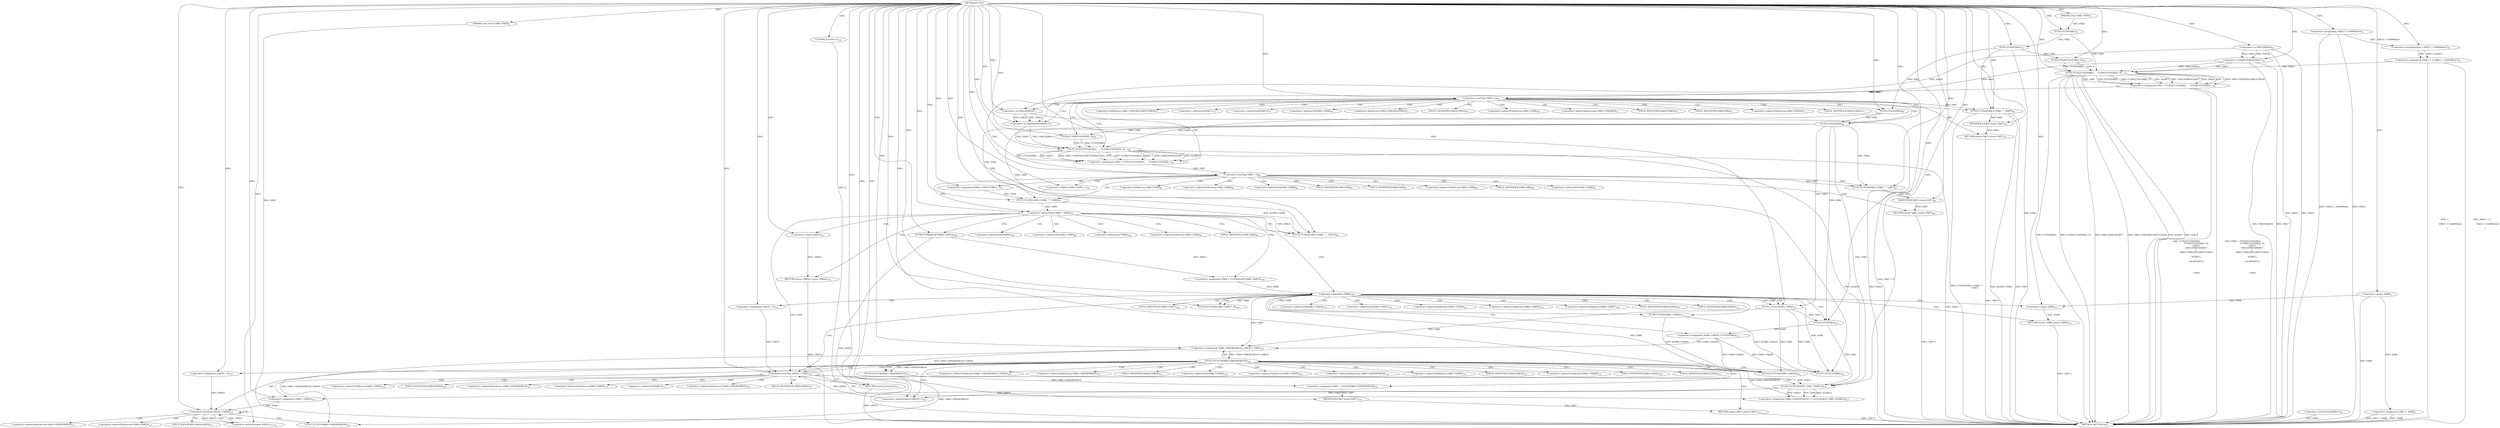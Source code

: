 digraph "FUN1" {  
"8" [label = <(METHOD,FUN1)<SUB>1</SUB>> ]
"257" [label = <(METHOD_RETURN,int)<SUB>1</SUB>> ]
"9" [label = <(PARAM,struct VAR1 *VAR2)<SUB>1</SUB>> ]
"10" [label = <(PARAM,const struct VAR3 *VAR4)<SUB>2</SUB>> ]
"14" [label = <(&lt;operator&gt;.assignment,VAR7 = -VAR8)<SUB>5</SUB>> ]
"21" [label = <(&lt;operator&gt;.assignment,VAR11 = {

		.VAR12 = 0x0000beef,

	})<SUB>8</SUB>> ]
"29" [label = <(&lt;operator&gt;.assignment,VAR7 = FUN2(FUN3(VAR2),
			     FUN4(FUN3(VAR2)...)<SUB>33</SUB>> ]
"73" [label = <(&lt;operator&gt;.assignment,VAR7 = FUN2(FUN3(VAR2),
 			     FUN6(FUN3(VAR2...)<SUB>68</SUB>> ]
"117" [label = <(&lt;operator&gt;.assignment,VAR9 = VAR13.VAR9 + 1)<SUB>92</SUB>> ]
"124" [label = <(FUN7,FUN7(&amp;VAR2-&gt;VAR6, &quot;&quot;, VAR9))<SUB>95</SUB>> ]
"146" [label = <(&lt;operator&gt;.assignment,VAR6 = FUN8(sizeof(*VAR6), VAR25))<SUB>106</SUB>> ]
"160" [label = <(FUN9,FUN9(&amp;VAR6-&gt;VAR26))<SUB>118</SUB>> ]
"165" [label = <(FUN10,FUN10(&amp;VAR6-&gt;VAR27, 0))<SUB>120</SUB>> ]
"171" [label = <(FUN11,FUN11(VAR2, VAR6))<SUB>122</SUB>> ]
"174" [label = <(&lt;operator&gt;.assignment,VAR6-&gt;VAR28 = FUN3(VAR2))<SUB>123</SUB>> ]
"255" [label = <(RETURN,return 0;,return 0;)<SUB>152</SUB>> ]
"60" [label = <(&lt;operator&gt;.lessThan,VAR7 &lt; 0)<SUB>53</SUB>> ]
"104" [label = <(&lt;operator&gt;.lessThan,VAR7 &lt; 0)<SUB>83</SUB>> ]
"132" [label = <(&lt;operator&gt;.greaterThan,VAR9 &gt; VAR23)<SUB>97</SUB>> ]
"154" [label = <(&lt;operator&gt;.logicalNot,!VAR6)<SUB>108</SUB>> ]
"185" [label = <(&lt;operator&gt;.lessThan,VAR10 &lt; VAR9)<SUB>125</SUB>> ]
"188" [label = <(&lt;operator&gt;.postIncrement,VAR10++)<SUB>125</SUB>> ]
"256" [label = <(LITERAL,0,return 0;)<SUB>152</SUB>> ]
"16" [label = <(&lt;operator&gt;.minus,-VAR8)<SUB>5</SUB>> ]
"23" [label = <(&lt;operator&gt;.arrayInitializer,{

		.VAR12 = 0x0000beef,

	})<SUB>8</SUB>> ]
"31" [label = <(FUN2,FUN2(FUN3(VAR2),
			     FUN4(FUN3(VAR2), 0),
	...)<SUB>33</SUB>> ]
"64" [label = <(FUN5,FUN5(&amp;VAR2-&gt;VAR6, &quot;&quot;,
 			VAR7))<SUB>54</SUB>> ]
"71" [label = <(RETURN,return VAR7;,return VAR7;)<SUB>56</SUB>> ]
"75" [label = <(FUN2,FUN2(FUN3(VAR2),
 			     FUN6(FUN3(VAR2), 0),
...)<SUB>68</SUB>> ]
"108" [label = <(FUN5,FUN5(&amp;VAR2-&gt;VAR6, &quot;&quot;,
 			VAR7))<SUB>84</SUB>> ]
"115" [label = <(RETURN,return VAR7;,return VAR7;)<SUB>88</SUB>> ]
"119" [label = <(&lt;operator&gt;.addition,VAR13.VAR9 + 1)<SUB>92</SUB>> ]
"136" [label = <(FUN5,FUN5(&amp;VAR2-&gt;VAR6,
 			&quot;&quot;,
 			VAR23))<SUB>98</SUB>> ]
"143" [label = <(RETURN,return -VAR24;,return -VAR24;)<SUB>103</SUB>> ]
"148" [label = <(FUN8,FUN8(sizeof(*VAR6), VAR25))<SUB>106</SUB>> ]
"157" [label = <(RETURN,return -VAR8;,return -VAR8;)<SUB>113</SUB>> ]
"178" [label = <(FUN3,FUN3(VAR2))<SUB>123</SUB>> ]
"182" [label = <(&lt;operator&gt;.assignment,VAR10 = 0)<SUB>125</SUB>> ]
"191" [label = <(&lt;operator&gt;.assignment,VAR6-&gt;VAR29[VAR10] = FUN12(VAR10, VAR2, &amp;VAR13))<SUB>127</SUB>> ]
"246" [label = <(&lt;operator&gt;.assignment,VAR6-&gt;VAR29[VAR10]-&gt;VAR30 = VAR6)<SUB>145</SUB>> ]
"25" [label = <(&lt;operator&gt;.assignment,.VAR12 = 0x0000beef)<SUB>10</SUB>> ]
"32" [label = <(FUN3,FUN3(VAR2))<SUB>33</SUB>> ]
"34" [label = <(FUN4,FUN4(FUN3(VAR2), 0))<SUB>34</SUB>> ]
"39" [label = <(&lt;operator&gt;.or,VAR15|VAR16|VAR17)<SUB>36</SUB>> ]
"56" [label = <(&lt;operator&gt;.sizeOf,sizeof(VAR11))<SUB>42</SUB>> ]
"72" [label = <(IDENTIFIER,VAR7,return VAR7;)<SUB>56</SUB>> ]
"76" [label = <(FUN3,FUN3(VAR2))<SUB>68</SUB>> ]
"78" [label = <(FUN6,FUN6(FUN3(VAR2), 0))<SUB>69</SUB>> ]
"83" [label = <(&lt;operator&gt;.or,VAR22|VAR16|VAR17)<SUB>71</SUB>> ]
"116" [label = <(IDENTIFIER,VAR7,return VAR7;)<SUB>88</SUB>> ]
"144" [label = <(&lt;operator&gt;.minus,-VAR24)<SUB>103</SUB>> ]
"158" [label = <(&lt;operator&gt;.minus,-VAR8)<SUB>113</SUB>> ]
"203" [label = <(FUN13,FUN13(VAR6-&gt;VAR29[VAR10]))<SUB>130</SUB>> ]
"35" [label = <(FUN3,FUN3(VAR2))<SUB>34</SUB>> ]
"40" [label = <(&lt;operator&gt;.or,VAR15|VAR16)<SUB>36</SUB>> ]
"79" [label = <(FUN3,FUN3(VAR2))<SUB>69</SUB>> ]
"84" [label = <(&lt;operator&gt;.or,VAR22|VAR16)<SUB>71</SUB>> ]
"197" [label = <(FUN12,FUN12(VAR10, VAR2, &amp;VAR13))<SUB>127</SUB>> ]
"210" [label = <(&lt;operator&gt;.assignment,VAR7 = FUN14(VAR6-&gt;VAR29[VAR10]))<SUB>132</SUB>> ]
"218" [label = <(&lt;operator&gt;.assignment,VAR9 = VAR10)<SUB>135</SUB>> ]
"237" [label = <(FUN16,FUN16(&amp;VAR6-&gt;VAR26))<SUB>139</SUB>> ]
"242" [label = <(FUN17,FUN17(VAR6))<SUB>142</SUB>> ]
"244" [label = <(RETURN,return VAR7;,return VAR7;)<SUB>143</SUB>> ]
"226" [label = <(&lt;operator&gt;.lessThan,VAR10 &lt; VAR9)<SUB>136</SUB>> ]
"229" [label = <(&lt;operator&gt;.postIncrement,VAR10++)<SUB>136</SUB>> ]
"231" [label = <(FUN15,FUN15(VAR6-&gt;VAR29[VAR10]))<SUB>137</SUB>> ]
"245" [label = <(IDENTIFIER,VAR7,return VAR7;)<SUB>143</SUB>> ]
"212" [label = <(FUN14,FUN14(VAR6-&gt;VAR29[VAR10]))<SUB>132</SUB>> ]
"223" [label = <(&lt;operator&gt;.assignment,VAR10 = 0)<SUB>136</SUB>> ]
"125" [label = <(&lt;operator&gt;.addressOf,&amp;VAR2-&gt;VAR6)<SUB>95</SUB>> ]
"161" [label = <(&lt;operator&gt;.addressOf,&amp;VAR6-&gt;VAR26)<SUB>118</SUB>> ]
"166" [label = <(&lt;operator&gt;.addressOf,&amp;VAR6-&gt;VAR27)<SUB>120</SUB>> ]
"175" [label = <(&lt;operator&gt;.indirectFieldAccess,VAR6-&gt;VAR28)<SUB>123</SUB>> ]
"89" [label = <(&lt;operator&gt;.fieldAccess,VAR2-&gt;VAR18[0].VAR19.VAR20)<SUB>73</SUB>> ]
"98" [label = <(&lt;operator&gt;.addressOf,&amp;VAR13)<SUB>75</SUB>> ]
"100" [label = <(&lt;operator&gt;.sizeOf,sizeof(VAR13))<SUB>77</SUB>> ]
"120" [label = <(&lt;operator&gt;.fieldAccess,VAR13.VAR9)<SUB>92</SUB>> ]
"126" [label = <(&lt;operator&gt;.indirectFieldAccess,VAR2-&gt;VAR6)<SUB>95</SUB>> ]
"149" [label = <(&lt;operator&gt;.sizeOf,sizeof(*VAR6))<SUB>106</SUB>> ]
"162" [label = <(&lt;operator&gt;.indirectFieldAccess,VAR6-&gt;VAR26)<SUB>118</SUB>> ]
"167" [label = <(&lt;operator&gt;.indirectFieldAccess,VAR6-&gt;VAR27)<SUB>120</SUB>> ]
"177" [label = <(FIELD_IDENTIFIER,VAR28,VAR28)<SUB>123</SUB>> ]
"65" [label = <(&lt;operator&gt;.addressOf,&amp;VAR2-&gt;VAR6)<SUB>54</SUB>> ]
"90" [label = <(&lt;operator&gt;.fieldAccess,VAR2-&gt;VAR18[0].VAR19)<SUB>73</SUB>> ]
"97" [label = <(FIELD_IDENTIFIER,VAR20,VAR20)<SUB>73</SUB>> ]
"109" [label = <(&lt;operator&gt;.addressOf,&amp;VAR2-&gt;VAR6)<SUB>84</SUB>> ]
"122" [label = <(FIELD_IDENTIFIER,VAR9,VAR9)<SUB>92</SUB>> ]
"128" [label = <(FIELD_IDENTIFIER,VAR6,VAR6)<SUB>95</SUB>> ]
"137" [label = <(&lt;operator&gt;.addressOf,&amp;VAR2-&gt;VAR6)<SUB>98</SUB>> ]
"150" [label = <(&lt;operator&gt;.indirection,*VAR6)<SUB>106</SUB>> ]
"164" [label = <(FIELD_IDENTIFIER,VAR26,VAR26)<SUB>118</SUB>> ]
"169" [label = <(FIELD_IDENTIFIER,VAR27,VAR27)<SUB>120</SUB>> ]
"192" [label = <(&lt;operator&gt;.indirectIndexAccess,VAR6-&gt;VAR29[VAR10])<SUB>127</SUB>> ]
"247" [label = <(&lt;operator&gt;.indirectFieldAccess,VAR6-&gt;VAR29[VAR10]-&gt;VAR30)<SUB>145</SUB>> ]
"66" [label = <(&lt;operator&gt;.indirectFieldAccess,VAR2-&gt;VAR6)<SUB>54</SUB>> ]
"91" [label = <(&lt;operator&gt;.indirectIndexAccess,VAR2-&gt;VAR18[0])<SUB>73</SUB>> ]
"96" [label = <(FIELD_IDENTIFIER,VAR19,VAR19)<SUB>73</SUB>> ]
"110" [label = <(&lt;operator&gt;.indirectFieldAccess,VAR2-&gt;VAR6)<SUB>84</SUB>> ]
"138" [label = <(&lt;operator&gt;.indirectFieldAccess,VAR2-&gt;VAR6)<SUB>98</SUB>> ]
"193" [label = <(&lt;operator&gt;.indirectFieldAccess,VAR6-&gt;VAR29)<SUB>127</SUB>> ]
"200" [label = <(&lt;operator&gt;.addressOf,&amp;VAR13)<SUB>127</SUB>> ]
"204" [label = <(&lt;operator&gt;.indirectIndexAccess,VAR6-&gt;VAR29[VAR10])<SUB>130</SUB>> ]
"248" [label = <(&lt;operator&gt;.indirectIndexAccess,VAR6-&gt;VAR29[VAR10])<SUB>145</SUB>> ]
"253" [label = <(FIELD_IDENTIFIER,VAR30,VAR30)<SUB>145</SUB>> ]
"68" [label = <(FIELD_IDENTIFIER,VAR6,VAR6)<SUB>54</SUB>> ]
"92" [label = <(&lt;operator&gt;.indirectFieldAccess,VAR2-&gt;VAR18)<SUB>73</SUB>> ]
"112" [label = <(FIELD_IDENTIFIER,VAR6,VAR6)<SUB>84</SUB>> ]
"140" [label = <(FIELD_IDENTIFIER,VAR6,VAR6)<SUB>98</SUB>> ]
"195" [label = <(FIELD_IDENTIFIER,VAR29,VAR29)<SUB>127</SUB>> ]
"205" [label = <(&lt;operator&gt;.indirectFieldAccess,VAR6-&gt;VAR29)<SUB>130</SUB>> ]
"238" [label = <(&lt;operator&gt;.addressOf,&amp;VAR6-&gt;VAR26)<SUB>139</SUB>> ]
"249" [label = <(&lt;operator&gt;.indirectFieldAccess,VAR6-&gt;VAR29)<SUB>145</SUB>> ]
"94" [label = <(FIELD_IDENTIFIER,VAR18,VAR18)<SUB>73</SUB>> ]
"207" [label = <(FIELD_IDENTIFIER,VAR29,VAR29)<SUB>130</SUB>> ]
"213" [label = <(&lt;operator&gt;.indirectIndexAccess,VAR6-&gt;VAR29[VAR10])<SUB>132</SUB>> ]
"232" [label = <(&lt;operator&gt;.indirectIndexAccess,VAR6-&gt;VAR29[VAR10])<SUB>137</SUB>> ]
"239" [label = <(&lt;operator&gt;.indirectFieldAccess,VAR6-&gt;VAR26)<SUB>139</SUB>> ]
"251" [label = <(FIELD_IDENTIFIER,VAR29,VAR29)<SUB>145</SUB>> ]
"214" [label = <(&lt;operator&gt;.indirectFieldAccess,VAR6-&gt;VAR29)<SUB>132</SUB>> ]
"233" [label = <(&lt;operator&gt;.indirectFieldAccess,VAR6-&gt;VAR29)<SUB>137</SUB>> ]
"241" [label = <(FIELD_IDENTIFIER,VAR26,VAR26)<SUB>139</SUB>> ]
"216" [label = <(FIELD_IDENTIFIER,VAR29,VAR29)<SUB>132</SUB>> ]
"235" [label = <(FIELD_IDENTIFIER,VAR29,VAR29)<SUB>137</SUB>> ]
  "157" -> "257"  [ label = "DDG: &lt;RET&gt;"] 
  "115" -> "257"  [ label = "DDG: &lt;RET&gt;"] 
  "71" -> "257"  [ label = "DDG: &lt;RET&gt;"] 
  "244" -> "257"  [ label = "DDG: &lt;RET&gt;"] 
  "143" -> "257"  [ label = "DDG: &lt;RET&gt;"] 
  "255" -> "257"  [ label = "DDG: &lt;RET&gt;"] 
  "10" -> "257"  [ label = "DDG: VAR4"] 
  "16" -> "257"  [ label = "DDG: VAR8"] 
  "14" -> "257"  [ label = "DDG: -VAR8"] 
  "14" -> "257"  [ label = "DDG: VAR7 = -VAR8"] 
  "25" -> "257"  [ label = "DDG: .VAR12 = 0x0000beef"] 
  "21" -> "257"  [ label = "DDG: {

		.VAR12 = 0x0000beef,

	}"] 
  "21" -> "257"  [ label = "DDG: VAR11 = {

		.VAR12 = 0x0000beef,

	}"] 
  "31" -> "257"  [ label = "DDG: FUN3(VAR2)"] 
  "35" -> "257"  [ label = "DDG: VAR2"] 
  "31" -> "257"  [ label = "DDG: FUN4(FUN3(VAR2), 0)"] 
  "40" -> "257"  [ label = "DDG: VAR16"] 
  "39" -> "257"  [ label = "DDG: VAR15|VAR16"] 
  "39" -> "257"  [ label = "DDG: VAR17"] 
  "31" -> "257"  [ label = "DDG: VAR15|VAR16|VAR17"] 
  "31" -> "257"  [ label = "DDG: VAR2-&gt;VAR18[0].VAR19.VAR20"] 
  "31" -> "257"  [ label = "DDG: &amp;VAR11"] 
  "56" -> "257"  [ label = "DDG: VAR11"] 
  "29" -> "257"  [ label = "DDG: FUN2(FUN3(VAR2),
			     FUN4(FUN3(VAR2), 0),
			     VAR14,
 			     VAR15|VAR16|VAR17,
 			     1,
 			     VAR2-&gt;VAR18[0].VAR19.VAR20,

			     &amp;VAR11,

			     sizeof(VAR11),




 			     1000)"] 
  "29" -> "257"  [ label = "DDG: VAR7 = FUN2(FUN3(VAR2),
			     FUN4(FUN3(VAR2), 0),
			     VAR14,
 			     VAR15|VAR16|VAR17,
 			     1,
 			     VAR2-&gt;VAR18[0].VAR19.VAR20,

			     &amp;VAR11,

			     sizeof(VAR11),




 			     1000)"] 
  "60" -> "257"  [ label = "DDG: VAR7 &lt; 0"] 
  "64" -> "257"  [ label = "DDG: &amp;VAR2-&gt;VAR6"] 
  "64" -> "257"  [ label = "DDG: VAR7"] 
  "64" -> "257"  [ label = "DDG: FUN5(&amp;VAR2-&gt;VAR6, &quot;&quot;,
 			VAR7)"] 
  "148" -> "257"  [ label = "DDG: VAR25"] 
  "84" -> "257"  [ label = "DDG: VAR22"] 
  "40" -> "257"  [ label = "DDG: VAR15"] 
  "25" -> "257"  [ label = "DDG: VAR12"] 
  "31" -> "257"  [ label = "DDG: VAR14"] 
  "75" -> "257"  [ label = "DDG: VAR21"] 
  "8" -> "9"  [ label = "DDG: "] 
  "8" -> "10"  [ label = "DDG: "] 
  "16" -> "14"  [ label = "DDG: VAR8"] 
  "23" -> "21"  [ label = "DDG: &lt;empty&gt;"] 
  "23" -> "21"  [ label = "DDG: "] 
  "31" -> "29"  [ label = "DDG: VAR14"] 
  "31" -> "29"  [ label = "DDG: 1"] 
  "31" -> "29"  [ label = "DDG: VAR2-&gt;VAR18[0].VAR19.VAR20"] 
  "31" -> "29"  [ label = "DDG: 1000"] 
  "31" -> "29"  [ label = "DDG: FUN3(VAR2)"] 
  "31" -> "29"  [ label = "DDG: FUN4(FUN3(VAR2), 0)"] 
  "31" -> "29"  [ label = "DDG: &amp;VAR11"] 
  "31" -> "29"  [ label = "DDG: VAR15|VAR16|VAR17"] 
  "75" -> "73"  [ label = "DDG: 1000"] 
  "75" -> "73"  [ label = "DDG: FUN6(FUN3(VAR2), 0)"] 
  "75" -> "73"  [ label = "DDG: 1"] 
  "75" -> "73"  [ label = "DDG: VAR22|VAR16|VAR17"] 
  "75" -> "73"  [ label = "DDG: &amp;VAR13"] 
  "75" -> "73"  [ label = "DDG: FUN3(VAR2)"] 
  "75" -> "73"  [ label = "DDG: VAR21"] 
  "75" -> "73"  [ label = "DDG: VAR2-&gt;VAR18[0].VAR19.VAR20"] 
  "8" -> "117"  [ label = "DDG: "] 
  "148" -> "146"  [ label = "DDG: VAR25"] 
  "178" -> "174"  [ label = "DDG: VAR2"] 
  "256" -> "255"  [ label = "DDG: 0"] 
  "8" -> "255"  [ label = "DDG: "] 
  "79" -> "124"  [ label = "DDG: VAR2"] 
  "8" -> "124"  [ label = "DDG: "] 
  "117" -> "124"  [ label = "DDG: VAR9"] 
  "154" -> "160"  [ label = "DDG: VAR6"] 
  "154" -> "165"  [ label = "DDG: VAR6"] 
  "8" -> "165"  [ label = "DDG: "] 
  "79" -> "171"  [ label = "DDG: VAR2"] 
  "8" -> "171"  [ label = "DDG: "] 
  "154" -> "171"  [ label = "DDG: VAR6"] 
  "8" -> "256"  [ label = "DDG: "] 
  "8" -> "16"  [ label = "DDG: "] 
  "25" -> "23"  [ label = "DDG: .VAR12 = 0x0000beef"] 
  "8" -> "23"  [ label = "DDG: "] 
  "32" -> "31"  [ label = "DDG: VAR2"] 
  "34" -> "31"  [ label = "DDG: FUN3(VAR2)"] 
  "34" -> "31"  [ label = "DDG: 0"] 
  "8" -> "31"  [ label = "DDG: "] 
  "39" -> "31"  [ label = "DDG: VAR15|VAR16"] 
  "39" -> "31"  [ label = "DDG: VAR17"] 
  "21" -> "31"  [ label = "DDG: VAR11"] 
  "29" -> "60"  [ label = "DDG: VAR7"] 
  "8" -> "60"  [ label = "DDG: "] 
  "72" -> "71"  [ label = "DDG: VAR7"] 
  "76" -> "75"  [ label = "DDG: VAR2"] 
  "78" -> "75"  [ label = "DDG: FUN3(VAR2)"] 
  "78" -> "75"  [ label = "DDG: 0"] 
  "8" -> "75"  [ label = "DDG: "] 
  "83" -> "75"  [ label = "DDG: VAR22|VAR16"] 
  "83" -> "75"  [ label = "DDG: VAR17"] 
  "73" -> "104"  [ label = "DDG: VAR7"] 
  "8" -> "104"  [ label = "DDG: "] 
  "116" -> "115"  [ label = "DDG: VAR7"] 
  "8" -> "119"  [ label = "DDG: "] 
  "124" -> "132"  [ label = "DDG: VAR9"] 
  "8" -> "132"  [ label = "DDG: "] 
  "144" -> "143"  [ label = "DDG: -VAR24"] 
  "8" -> "148"  [ label = "DDG: "] 
  "146" -> "154"  [ label = "DDG: VAR6"] 
  "8" -> "154"  [ label = "DDG: "] 
  "158" -> "157"  [ label = "DDG: -VAR8"] 
  "171" -> "178"  [ label = "DDG: VAR2"] 
  "8" -> "178"  [ label = "DDG: "] 
  "79" -> "178"  [ label = "DDG: VAR2"] 
  "8" -> "182"  [ label = "DDG: "] 
  "182" -> "185"  [ label = "DDG: VAR10"] 
  "188" -> "185"  [ label = "DDG: VAR10"] 
  "8" -> "185"  [ label = "DDG: "] 
  "132" -> "185"  [ label = "DDG: VAR9"] 
  "197" -> "188"  [ label = "DDG: VAR10"] 
  "8" -> "188"  [ label = "DDG: "] 
  "197" -> "191"  [ label = "DDG: VAR10"] 
  "197" -> "191"  [ label = "DDG: VAR2"] 
  "197" -> "191"  [ label = "DDG: &amp;VAR13"] 
  "171" -> "246"  [ label = "DDG: VAR6"] 
  "174" -> "246"  [ label = "DDG: VAR6-&gt;VAR28"] 
  "8" -> "246"  [ label = "DDG: "] 
  "154" -> "246"  [ label = "DDG: VAR6"] 
  "8" -> "25"  [ label = "DDG: "] 
  "9" -> "32"  [ label = "DDG: VAR2"] 
  "8" -> "32"  [ label = "DDG: "] 
  "35" -> "34"  [ label = "DDG: VAR2"] 
  "8" -> "34"  [ label = "DDG: "] 
  "40" -> "39"  [ label = "DDG: VAR15"] 
  "40" -> "39"  [ label = "DDG: VAR16"] 
  "8" -> "39"  [ label = "DDG: "] 
  "35" -> "64"  [ label = "DDG: VAR2"] 
  "8" -> "64"  [ label = "DDG: "] 
  "60" -> "64"  [ label = "DDG: VAR7"] 
  "64" -> "72"  [ label = "DDG: VAR7"] 
  "8" -> "72"  [ label = "DDG: "] 
  "35" -> "76"  [ label = "DDG: VAR2"] 
  "8" -> "76"  [ label = "DDG: "] 
  "79" -> "78"  [ label = "DDG: VAR2"] 
  "8" -> "78"  [ label = "DDG: "] 
  "84" -> "83"  [ label = "DDG: VAR22"] 
  "84" -> "83"  [ label = "DDG: VAR16"] 
  "39" -> "83"  [ label = "DDG: VAR17"] 
  "8" -> "83"  [ label = "DDG: "] 
  "79" -> "108"  [ label = "DDG: VAR2"] 
  "8" -> "108"  [ label = "DDG: "] 
  "104" -> "108"  [ label = "DDG: VAR7"] 
  "108" -> "116"  [ label = "DDG: VAR7"] 
  "8" -> "116"  [ label = "DDG: "] 
  "124" -> "136"  [ label = "DDG: &amp;VAR2-&gt;VAR6"] 
  "79" -> "136"  [ label = "DDG: VAR2"] 
  "8" -> "136"  [ label = "DDG: "] 
  "132" -> "136"  [ label = "DDG: VAR23"] 
  "32" -> "35"  [ label = "DDG: VAR2"] 
  "8" -> "35"  [ label = "DDG: "] 
  "8" -> "40"  [ label = "DDG: "] 
  "76" -> "79"  [ label = "DDG: VAR2"] 
  "8" -> "79"  [ label = "DDG: "] 
  "8" -> "84"  [ label = "DDG: "] 
  "40" -> "84"  [ label = "DDG: VAR16"] 
  "8" -> "144"  [ label = "DDG: "] 
  "16" -> "158"  [ label = "DDG: VAR8"] 
  "8" -> "158"  [ label = "DDG: "] 
  "185" -> "197"  [ label = "DDG: VAR10"] 
  "8" -> "197"  [ label = "DDG: "] 
  "178" -> "197"  [ label = "DDG: VAR2"] 
  "79" -> "197"  [ label = "DDG: VAR2"] 
  "75" -> "197"  [ label = "DDG: &amp;VAR13"] 
  "191" -> "203"  [ label = "DDG: VAR6-&gt;VAR29[VAR10]"] 
  "246" -> "203"  [ label = "DDG: VAR6-&gt;VAR29[VAR10]-&gt;VAR30"] 
  "212" -> "210"  [ label = "DDG: VAR6-&gt;VAR29[VAR10]"] 
  "197" -> "218"  [ label = "DDG: VAR10"] 
  "8" -> "218"  [ label = "DDG: "] 
  "245" -> "244"  [ label = "DDG: VAR7"] 
  "160" -> "237"  [ label = "DDG: &amp;VAR6-&gt;VAR26"] 
  "171" -> "237"  [ label = "DDG: VAR6"] 
  "154" -> "237"  [ label = "DDG: VAR6"] 
  "174" -> "237"  [ label = "DDG: VAR6-&gt;VAR28"] 
  "8" -> "237"  [ label = "DDG: "] 
  "171" -> "242"  [ label = "DDG: VAR6"] 
  "174" -> "242"  [ label = "DDG: VAR6-&gt;VAR28"] 
  "8" -> "242"  [ label = "DDG: "] 
  "154" -> "242"  [ label = "DDG: VAR6"] 
  "160" -> "242"  [ label = "DDG: &amp;VAR6-&gt;VAR26"] 
  "210" -> "245"  [ label = "DDG: VAR7"] 
  "8" -> "245"  [ label = "DDG: "] 
  "203" -> "212"  [ label = "DDG: VAR6-&gt;VAR29[VAR10]"] 
  "246" -> "212"  [ label = "DDG: VAR6-&gt;VAR29[VAR10]-&gt;VAR30"] 
  "8" -> "223"  [ label = "DDG: "] 
  "223" -> "226"  [ label = "DDG: VAR10"] 
  "229" -> "226"  [ label = "DDG: VAR10"] 
  "8" -> "226"  [ label = "DDG: "] 
  "218" -> "226"  [ label = "DDG: VAR9"] 
  "226" -> "229"  [ label = "DDG: VAR10"] 
  "8" -> "229"  [ label = "DDG: "] 
  "246" -> "231"  [ label = "DDG: VAR6-&gt;VAR29[VAR10]-&gt;VAR30"] 
  "212" -> "231"  [ label = "DDG: VAR6-&gt;VAR29[VAR10]"] 
  "60" -> "94"  [ label = "CDG: "] 
  "60" -> "68"  [ label = "CDG: "] 
  "60" -> "73"  [ label = "CDG: "] 
  "60" -> "96"  [ label = "CDG: "] 
  "60" -> "64"  [ label = "CDG: "] 
  "60" -> "98"  [ label = "CDG: "] 
  "60" -> "75"  [ label = "CDG: "] 
  "60" -> "84"  [ label = "CDG: "] 
  "60" -> "104"  [ label = "CDG: "] 
  "60" -> "92"  [ label = "CDG: "] 
  "60" -> "76"  [ label = "CDG: "] 
  "60" -> "97"  [ label = "CDG: "] 
  "60" -> "91"  [ label = "CDG: "] 
  "60" -> "90"  [ label = "CDG: "] 
  "60" -> "79"  [ label = "CDG: "] 
  "60" -> "100"  [ label = "CDG: "] 
  "60" -> "89"  [ label = "CDG: "] 
  "60" -> "66"  [ label = "CDG: "] 
  "60" -> "65"  [ label = "CDG: "] 
  "60" -> "83"  [ label = "CDG: "] 
  "60" -> "71"  [ label = "CDG: "] 
  "60" -> "78"  [ label = "CDG: "] 
  "104" -> "115"  [ label = "CDG: "] 
  "104" -> "120"  [ label = "CDG: "] 
  "104" -> "128"  [ label = "CDG: "] 
  "104" -> "132"  [ label = "CDG: "] 
  "104" -> "119"  [ label = "CDG: "] 
  "104" -> "112"  [ label = "CDG: "] 
  "104" -> "108"  [ label = "CDG: "] 
  "104" -> "122"  [ label = "CDG: "] 
  "104" -> "126"  [ label = "CDG: "] 
  "104" -> "110"  [ label = "CDG: "] 
  "104" -> "117"  [ label = "CDG: "] 
  "104" -> "124"  [ label = "CDG: "] 
  "104" -> "125"  [ label = "CDG: "] 
  "104" -> "109"  [ label = "CDG: "] 
  "132" -> "136"  [ label = "CDG: "] 
  "132" -> "154"  [ label = "CDG: "] 
  "132" -> "146"  [ label = "CDG: "] 
  "132" -> "149"  [ label = "CDG: "] 
  "132" -> "150"  [ label = "CDG: "] 
  "132" -> "144"  [ label = "CDG: "] 
  "132" -> "138"  [ label = "CDG: "] 
  "132" -> "148"  [ label = "CDG: "] 
  "132" -> "137"  [ label = "CDG: "] 
  "132" -> "140"  [ label = "CDG: "] 
  "132" -> "143"  [ label = "CDG: "] 
  "154" -> "167"  [ label = "CDG: "] 
  "154" -> "169"  [ label = "CDG: "] 
  "154" -> "161"  [ label = "CDG: "] 
  "154" -> "178"  [ label = "CDG: "] 
  "154" -> "185"  [ label = "CDG: "] 
  "154" -> "162"  [ label = "CDG: "] 
  "154" -> "174"  [ label = "CDG: "] 
  "154" -> "182"  [ label = "CDG: "] 
  "154" -> "164"  [ label = "CDG: "] 
  "154" -> "158"  [ label = "CDG: "] 
  "154" -> "171"  [ label = "CDG: "] 
  "154" -> "160"  [ label = "CDG: "] 
  "154" -> "166"  [ label = "CDG: "] 
  "154" -> "157"  [ label = "CDG: "] 
  "154" -> "177"  [ label = "CDG: "] 
  "154" -> "165"  [ label = "CDG: "] 
  "154" -> "175"  [ label = "CDG: "] 
  "185" -> "192"  [ label = "CDG: "] 
  "185" -> "197"  [ label = "CDG: "] 
  "185" -> "204"  [ label = "CDG: "] 
  "185" -> "191"  [ label = "CDG: "] 
  "185" -> "195"  [ label = "CDG: "] 
  "185" -> "255"  [ label = "CDG: "] 
  "185" -> "207"  [ label = "CDG: "] 
  "185" -> "205"  [ label = "CDG: "] 
  "185" -> "193"  [ label = "CDG: "] 
  "185" -> "200"  [ label = "CDG: "] 
  "185" -> "203"  [ label = "CDG: "] 
  "203" -> "214"  [ label = "CDG: "] 
  "203" -> "188"  [ label = "CDG: "] 
  "203" -> "185"  [ label = "CDG: "] 
  "203" -> "226"  [ label = "CDG: "] 
  "203" -> "244"  [ label = "CDG: "] 
  "203" -> "213"  [ label = "CDG: "] 
  "203" -> "247"  [ label = "CDG: "] 
  "203" -> "242"  [ label = "CDG: "] 
  "203" -> "238"  [ label = "CDG: "] 
  "203" -> "223"  [ label = "CDG: "] 
  "203" -> "246"  [ label = "CDG: "] 
  "203" -> "212"  [ label = "CDG: "] 
  "203" -> "249"  [ label = "CDG: "] 
  "203" -> "239"  [ label = "CDG: "] 
  "203" -> "210"  [ label = "CDG: "] 
  "203" -> "237"  [ label = "CDG: "] 
  "203" -> "251"  [ label = "CDG: "] 
  "203" -> "253"  [ label = "CDG: "] 
  "203" -> "241"  [ label = "CDG: "] 
  "203" -> "216"  [ label = "CDG: "] 
  "203" -> "248"  [ label = "CDG: "] 
  "203" -> "218"  [ label = "CDG: "] 
  "226" -> "232"  [ label = "CDG: "] 
  "226" -> "226"  [ label = "CDG: "] 
  "226" -> "231"  [ label = "CDG: "] 
  "226" -> "233"  [ label = "CDG: "] 
  "226" -> "235"  [ label = "CDG: "] 
  "226" -> "229"  [ label = "CDG: "] 
}

